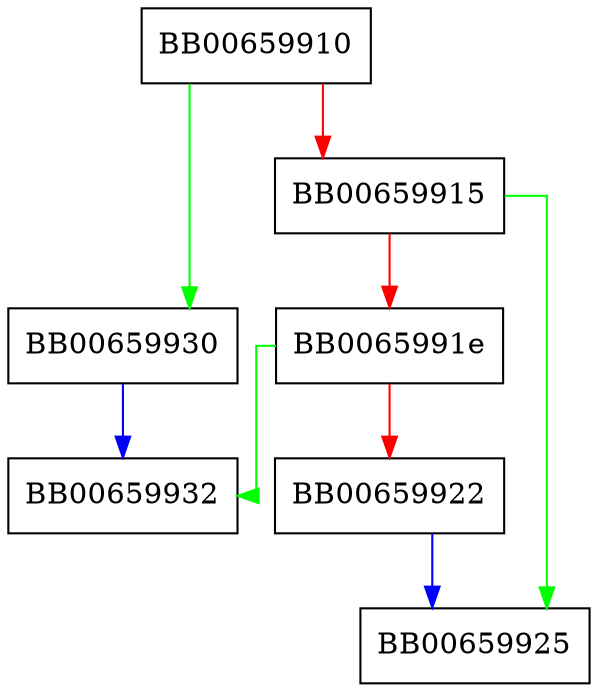 digraph X509_policy_level_get0_node {
  node [shape="box"];
  graph [splines=ortho];
  BB00659910 -> BB00659930 [color="green"];
  BB00659910 -> BB00659915 [color="red"];
  BB00659915 -> BB00659925 [color="green"];
  BB00659915 -> BB0065991e [color="red"];
  BB0065991e -> BB00659932 [color="green"];
  BB0065991e -> BB00659922 [color="red"];
  BB00659922 -> BB00659925 [color="blue"];
  BB00659930 -> BB00659932 [color="blue"];
}
